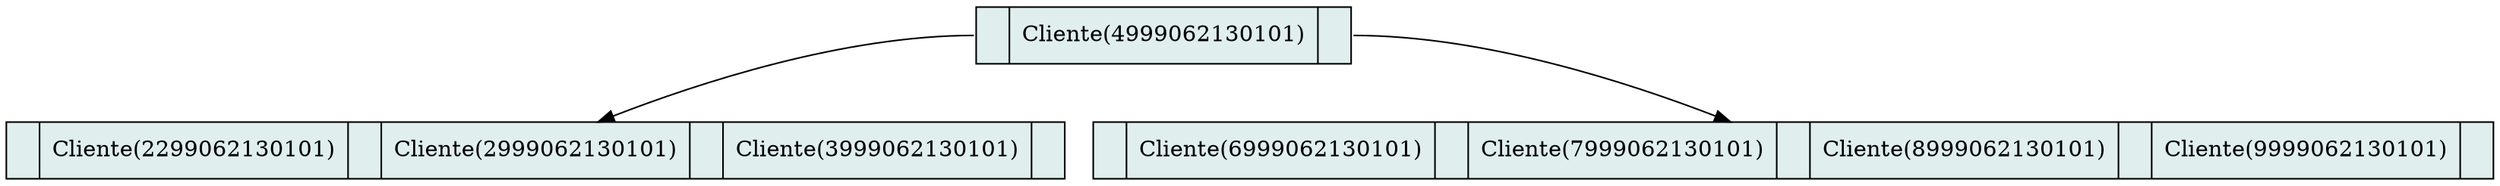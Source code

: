 digraph arbolB{
rankr=TB;
node[shape = box,fillcolor="azure2" color="black" style="filled"];
node[shape=record label= "<p0>|{Cliente(4999062130101)}|<p1> "]1043179980;
node[shape=record label= "<p0>|{Cliente(2299062130101)}|<p1> |{Cliente(2999062130101)}|<p2> |{Cliente(3999062130101)}|<p3> "]2026857843;
node[shape=record label= "<p0>|{Cliente(6999062130101)}|<p1> |{Cliente(7999062130101)}|<p2> |{Cliente(8999062130101)}|<p3> |{Cliente(9999062130101)}|<p4> "]1240322673;

1043179980:p0->2026857843;

1043179980:p1->1240322673;
}


